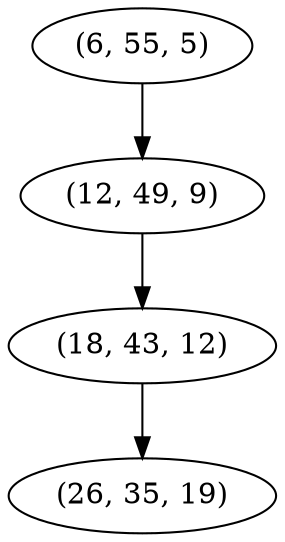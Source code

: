 digraph tree {
    "(6, 55, 5)";
    "(12, 49, 9)";
    "(18, 43, 12)";
    "(26, 35, 19)";
    "(6, 55, 5)" -> "(12, 49, 9)";
    "(12, 49, 9)" -> "(18, 43, 12)";
    "(18, 43, 12)" -> "(26, 35, 19)";
}
